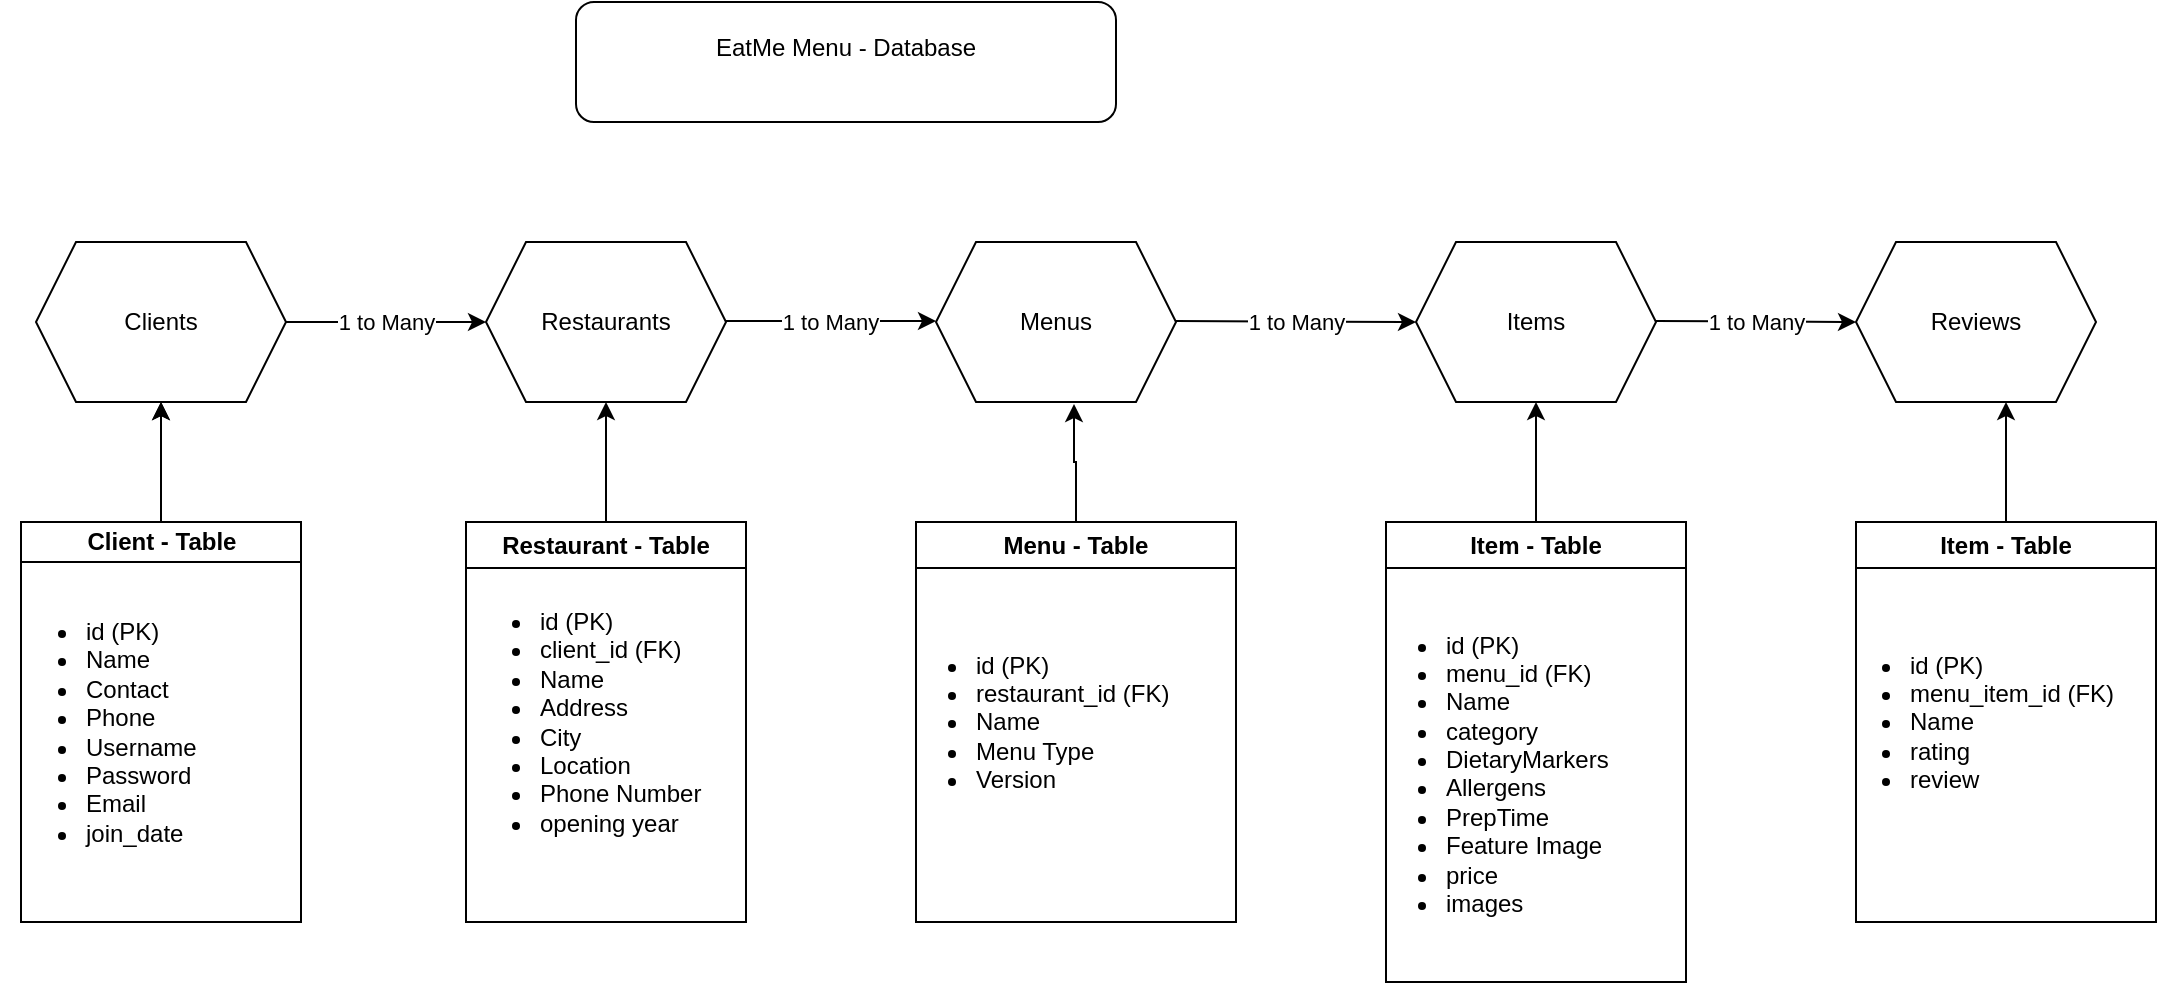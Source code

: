 <mxfile version="24.5.3" type="github" pages="2">
  <diagram name="Database" id="9MMG_2G0Yt7nGfpKREVp">
    <mxGraphModel dx="1434" dy="738" grid="1" gridSize="10" guides="1" tooltips="1" connect="1" arrows="1" fold="1" page="1" pageScale="1" pageWidth="850" pageHeight="1100" math="0" shadow="0">
      <root>
        <mxCell id="0" />
        <mxCell id="1" parent="0" />
        <mxCell id="1DHNC821SW-QfmZqxFmz-1" value="EatMe Menu -&amp;nbsp;&lt;span style=&quot;background-color: initial;&quot;&gt;Database&lt;/span&gt;&lt;div&gt;&lt;div&gt;&lt;br&gt;&lt;/div&gt;&lt;/div&gt;" style="rounded=1;whiteSpace=wrap;html=1;" vertex="1" parent="1">
          <mxGeometry x="290" y="20" width="270" height="60" as="geometry" />
        </mxCell>
        <mxCell id="1DHNC821SW-QfmZqxFmz-2" value="Restaurants" style="shape=hexagon;perimeter=hexagonPerimeter2;whiteSpace=wrap;html=1;fixedSize=1;" vertex="1" parent="1">
          <mxGeometry x="245" y="140" width="120" height="80" as="geometry" />
        </mxCell>
        <mxCell id="1DHNC821SW-QfmZqxFmz-3" value="Clients" style="shape=hexagon;perimeter=hexagonPerimeter2;whiteSpace=wrap;html=1;fixedSize=1;" vertex="1" parent="1">
          <mxGeometry x="20" y="140" width="125" height="80" as="geometry" />
        </mxCell>
        <mxCell id="1DHNC821SW-QfmZqxFmz-4" value="Menus" style="shape=hexagon;perimeter=hexagonPerimeter2;whiteSpace=wrap;html=1;fixedSize=1;" vertex="1" parent="1">
          <mxGeometry x="470" y="140" width="120" height="80" as="geometry" />
        </mxCell>
        <mxCell id="1DHNC821SW-QfmZqxFmz-5" value="Items" style="shape=hexagon;perimeter=hexagonPerimeter2;whiteSpace=wrap;html=1;fixedSize=1;" vertex="1" parent="1">
          <mxGeometry x="710" y="140" width="120" height="80" as="geometry" />
        </mxCell>
        <mxCell id="1DHNC821SW-QfmZqxFmz-6" value="1 to Many" style="endArrow=classic;html=1;rounded=0;exitX=1;exitY=0.5;exitDx=0;exitDy=0;entryX=0;entryY=0.5;entryDx=0;entryDy=0;" edge="1" parent="1" source="1DHNC821SW-QfmZqxFmz-3" target="1DHNC821SW-QfmZqxFmz-2">
          <mxGeometry width="50" height="50" relative="1" as="geometry">
            <mxPoint x="280" y="310" as="sourcePoint" />
            <mxPoint x="330" y="260" as="targetPoint" />
          </mxGeometry>
        </mxCell>
        <mxCell id="1DHNC821SW-QfmZqxFmz-7" value="1 to Many" style="endArrow=classic;html=1;rounded=0;exitX=1;exitY=0.5;exitDx=0;exitDy=0;entryX=0;entryY=0.494;entryDx=0;entryDy=0;entryPerimeter=0;" edge="1" parent="1" target="1DHNC821SW-QfmZqxFmz-4">
          <mxGeometry width="50" height="50" relative="1" as="geometry">
            <mxPoint x="365" y="179.5" as="sourcePoint" />
            <mxPoint x="465" y="179.5" as="targetPoint" />
          </mxGeometry>
        </mxCell>
        <mxCell id="1DHNC821SW-QfmZqxFmz-9" value="1 to Many" style="endArrow=classic;html=1;rounded=0;exitX=1;exitY=0.5;exitDx=0;exitDy=0;entryX=0;entryY=0.5;entryDx=0;entryDy=0;" edge="1" parent="1" target="1DHNC821SW-QfmZqxFmz-5">
          <mxGeometry width="50" height="50" relative="1" as="geometry">
            <mxPoint x="590" y="179.5" as="sourcePoint" />
            <mxPoint x="695" y="180" as="targetPoint" />
          </mxGeometry>
        </mxCell>
        <mxCell id="p-pk422YfAuvVJbVOgzZ-10" value="" style="edgeStyle=orthogonalEdgeStyle;rounded=0;orthogonalLoop=1;jettySize=auto;html=1;" edge="1" parent="1" source="1DHNC821SW-QfmZqxFmz-10" target="1DHNC821SW-QfmZqxFmz-3">
          <mxGeometry relative="1" as="geometry" />
        </mxCell>
        <mxCell id="1DHNC821SW-QfmZqxFmz-10" value="Client - Table" style="swimlane;whiteSpace=wrap;html=1;startSize=20;" vertex="1" parent="1">
          <mxGeometry x="12.5" y="280" width="140" height="200" as="geometry">
            <mxRectangle x="10" y="250" width="110" height="30" as="alternateBounds" />
          </mxGeometry>
        </mxCell>
        <mxCell id="1DHNC821SW-QfmZqxFmz-16" value="&lt;ul&gt;&lt;li&gt;id (PK)&lt;/li&gt;&lt;li&gt;Name&lt;/li&gt;&lt;li&gt;Contact&lt;/li&gt;&lt;li&gt;Phone&lt;/li&gt;&lt;li&gt;Username&lt;/li&gt;&lt;li&gt;Password&lt;/li&gt;&lt;li&gt;Email&lt;/li&gt;&lt;li&gt;join_date&lt;/li&gt;&lt;/ul&gt;" style="text;strokeColor=none;fillColor=none;html=1;whiteSpace=wrap;verticalAlign=middle;overflow=hidden;" vertex="1" parent="1DHNC821SW-QfmZqxFmz-10">
          <mxGeometry x="-10" y="20" width="150" height="170" as="geometry" />
        </mxCell>
        <mxCell id="p-pk422YfAuvVJbVOgzZ-11" style="edgeStyle=orthogonalEdgeStyle;rounded=0;orthogonalLoop=1;jettySize=auto;html=1;entryX=0.5;entryY=1;entryDx=0;entryDy=0;" edge="1" parent="1" source="1DHNC821SW-QfmZqxFmz-11" target="1DHNC821SW-QfmZqxFmz-2">
          <mxGeometry relative="1" as="geometry" />
        </mxCell>
        <mxCell id="1DHNC821SW-QfmZqxFmz-11" value="Restaurant - Table" style="swimlane;whiteSpace=wrap;html=1;" vertex="1" parent="1">
          <mxGeometry x="235" y="280" width="140" height="200" as="geometry" />
        </mxCell>
        <mxCell id="1DHNC821SW-QfmZqxFmz-17" value="&lt;ul&gt;&lt;li&gt;id (PK)&lt;/li&gt;&lt;li&gt;&lt;span style=&quot;background-color: initial;&quot;&gt;client_id (FK)&lt;/span&gt;&lt;br&gt;&lt;/li&gt;&lt;li&gt;&lt;span style=&quot;background-color: initial;&quot;&gt;Name&lt;/span&gt;&lt;/li&gt;&lt;li&gt;&lt;span style=&quot;background-color: initial;&quot;&gt;Address&lt;/span&gt;&lt;/li&gt;&lt;li&gt;City&lt;/li&gt;&lt;li&gt;Location&lt;/li&gt;&lt;li&gt;Phone Number&lt;/li&gt;&lt;li&gt;opening year&lt;/li&gt;&lt;/ul&gt;" style="text;strokeColor=none;fillColor=none;html=1;whiteSpace=wrap;verticalAlign=middle;overflow=hidden;" vertex="1" parent="1DHNC821SW-QfmZqxFmz-11">
          <mxGeometry x="-5" y="15" width="135" height="170" as="geometry" />
        </mxCell>
        <mxCell id="1DHNC821SW-QfmZqxFmz-12" value="Menu - Table" style="swimlane;whiteSpace=wrap;html=1;startSize=23;" vertex="1" parent="1">
          <mxGeometry x="460" y="280" width="160" height="200" as="geometry" />
        </mxCell>
        <mxCell id="1DHNC821SW-QfmZqxFmz-18" value="&lt;ul&gt;&lt;li&gt;id (PK)&lt;/li&gt;&lt;li&gt;&lt;span style=&quot;background-color: initial;&quot;&gt;restaurant_id (FK)&lt;/span&gt;&lt;br&gt;&lt;/li&gt;&lt;li&gt;&lt;span style=&quot;background-color: initial;&quot;&gt;Name&lt;/span&gt;&lt;/li&gt;&lt;li&gt;Menu Type&lt;/li&gt;&lt;li&gt;Version&lt;/li&gt;&lt;/ul&gt;" style="text;strokeColor=none;fillColor=none;html=1;whiteSpace=wrap;verticalAlign=middle;overflow=hidden;" vertex="1" parent="1DHNC821SW-QfmZqxFmz-12">
          <mxGeometry x="-12.5" y="15" width="165" height="170" as="geometry" />
        </mxCell>
        <mxCell id="p-pk422YfAuvVJbVOgzZ-15" style="edgeStyle=orthogonalEdgeStyle;rounded=0;orthogonalLoop=1;jettySize=auto;html=1;entryX=0.5;entryY=1;entryDx=0;entryDy=0;" edge="1" parent="1" source="1DHNC821SW-QfmZqxFmz-13" target="1DHNC821SW-QfmZqxFmz-5">
          <mxGeometry relative="1" as="geometry" />
        </mxCell>
        <mxCell id="1DHNC821SW-QfmZqxFmz-13" value="Item&lt;span style=&quot;background-color: initial;&quot;&gt;&amp;nbsp;- Table&lt;/span&gt;" style="swimlane;whiteSpace=wrap;html=1;startSize=23;" vertex="1" parent="1">
          <mxGeometry x="695" y="280" width="150" height="230" as="geometry" />
        </mxCell>
        <mxCell id="1DHNC821SW-QfmZqxFmz-19" value="&lt;ul&gt;&lt;li&gt;id (PK)&lt;/li&gt;&lt;li&gt;&lt;span style=&quot;background-color: initial;&quot;&gt;menu_id (FK)&lt;/span&gt;&lt;br&gt;&lt;/li&gt;&lt;li&gt;&lt;span style=&quot;background-color: initial;&quot;&gt;Name&lt;/span&gt;&lt;/li&gt;&lt;li&gt;category&lt;/li&gt;&lt;li&gt;DietaryMarkers&lt;/li&gt;&lt;li&gt;Allergens&lt;/li&gt;&lt;li&gt;PrepTime&lt;/li&gt;&lt;li&gt;Feature Image&lt;/li&gt;&lt;li&gt;price&lt;/li&gt;&lt;li&gt;images&lt;/li&gt;&lt;/ul&gt;" style="text;strokeColor=none;fillColor=none;html=1;whiteSpace=wrap;verticalAlign=middle;overflow=hidden;" vertex="1" parent="1DHNC821SW-QfmZqxFmz-13">
          <mxGeometry x="-12.5" y="40" width="165" height="170" as="geometry" />
        </mxCell>
        <mxCell id="p-pk422YfAuvVJbVOgzZ-5" value="Reviews" style="shape=hexagon;perimeter=hexagonPerimeter2;whiteSpace=wrap;html=1;fixedSize=1;" vertex="1" parent="1">
          <mxGeometry x="930" y="140" width="120" height="80" as="geometry" />
        </mxCell>
        <mxCell id="p-pk422YfAuvVJbVOgzZ-16" style="edgeStyle=orthogonalEdgeStyle;rounded=0;orthogonalLoop=1;jettySize=auto;html=1;entryX=0.625;entryY=1;entryDx=0;entryDy=0;" edge="1" parent="1" source="p-pk422YfAuvVJbVOgzZ-6" target="p-pk422YfAuvVJbVOgzZ-5">
          <mxGeometry relative="1" as="geometry" />
        </mxCell>
        <mxCell id="p-pk422YfAuvVJbVOgzZ-6" value="Item&lt;span style=&quot;background-color: initial;&quot;&gt;&amp;nbsp;- Table&lt;/span&gt;" style="swimlane;whiteSpace=wrap;html=1;startSize=23;" vertex="1" parent="1">
          <mxGeometry x="930" y="280" width="150" height="200" as="geometry" />
        </mxCell>
        <mxCell id="p-pk422YfAuvVJbVOgzZ-7" value="&lt;ul&gt;&lt;li&gt;id (PK)&lt;/li&gt;&lt;li&gt;&lt;span style=&quot;background-color: initial;&quot;&gt;menu_item_id (FK)&lt;/span&gt;&lt;br&gt;&lt;/li&gt;&lt;li&gt;&lt;span style=&quot;background-color: initial;&quot;&gt;Name&lt;/span&gt;&lt;/li&gt;&lt;li&gt;&lt;span style=&quot;background-color: initial;&quot;&gt;rating&lt;/span&gt;&lt;br&gt;&lt;/li&gt;&lt;li&gt;review&lt;/li&gt;&lt;/ul&gt;" style="text;strokeColor=none;fillColor=none;html=1;whiteSpace=wrap;verticalAlign=middle;overflow=hidden;" vertex="1" parent="p-pk422YfAuvVJbVOgzZ-6">
          <mxGeometry x="-15" y="15" width="165" height="170" as="geometry" />
        </mxCell>
        <mxCell id="p-pk422YfAuvVJbVOgzZ-8" value="1 to Many" style="endArrow=classic;html=1;rounded=0;exitX=1;exitY=0.5;exitDx=0;exitDy=0;entryX=0;entryY=0.5;entryDx=0;entryDy=0;" edge="1" parent="1" target="p-pk422YfAuvVJbVOgzZ-5">
          <mxGeometry width="50" height="50" relative="1" as="geometry">
            <mxPoint x="830" y="179.5" as="sourcePoint" />
            <mxPoint x="910" y="200" as="targetPoint" />
          </mxGeometry>
        </mxCell>
        <mxCell id="p-pk422YfAuvVJbVOgzZ-9" style="edgeStyle=orthogonalEdgeStyle;rounded=0;orthogonalLoop=1;jettySize=auto;html=1;exitX=0.5;exitY=0;exitDx=0;exitDy=0;" edge="1" parent="1" source="1DHNC821SW-QfmZqxFmz-10" target="1DHNC821SW-QfmZqxFmz-3">
          <mxGeometry relative="1" as="geometry" />
        </mxCell>
        <mxCell id="p-pk422YfAuvVJbVOgzZ-13" style="edgeStyle=orthogonalEdgeStyle;rounded=0;orthogonalLoop=1;jettySize=auto;html=1;entryX=0.575;entryY=1.013;entryDx=0;entryDy=0;entryPerimeter=0;" edge="1" parent="1" source="1DHNC821SW-QfmZqxFmz-12" target="1DHNC821SW-QfmZqxFmz-4">
          <mxGeometry relative="1" as="geometry" />
        </mxCell>
      </root>
    </mxGraphModel>
  </diagram>
  <diagram id="Mpr5ZxKEMKbfntcZ3qme" name="WebFlow">
    <mxGraphModel dx="1434" dy="738" grid="1" gridSize="10" guides="1" tooltips="1" connect="1" arrows="1" fold="1" page="1" pageScale="1" pageWidth="850" pageHeight="1100" math="0" shadow="0">
      <root>
        <mxCell id="0" />
        <mxCell id="1" parent="0" />
        <mxCell id="wUqeUsjPRpjKs_IRO8H6-1" value="EatMe Menu -&amp;nbsp;&lt;span style=&quot;background-color: initial;&quot;&gt;WebApp&lt;/span&gt;&lt;div&gt;&lt;div&gt;&lt;br&gt;&lt;/div&gt;&lt;/div&gt;" style="rounded=1;whiteSpace=wrap;html=1;" vertex="1" parent="1">
          <mxGeometry x="290" y="20" width="270" height="60" as="geometry" />
        </mxCell>
        <mxCell id="3fuu7r0zYTK_xtamL3o9-1" value="" style="whiteSpace=wrap;html=1;aspect=fixed;" vertex="1" parent="1">
          <mxGeometry x="40" y="120" width="210" height="210" as="geometry" />
        </mxCell>
      </root>
    </mxGraphModel>
  </diagram>
</mxfile>
